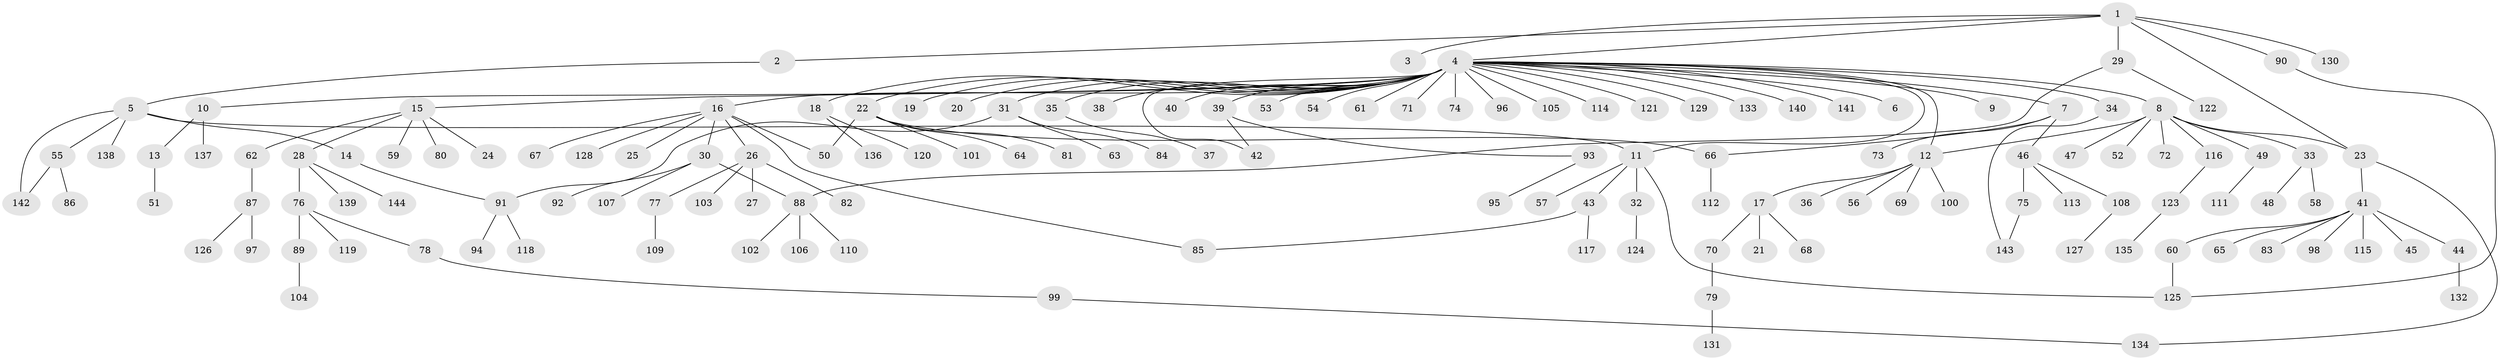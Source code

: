 // coarse degree distribution, {9: 0.017857142857142856, 2: 0.15178571428571427, 1: 0.6339285714285714, 32: 0.008928571428571428, 6: 0.026785714285714284, 5: 0.017857142857142856, 3: 0.07142857142857142, 7: 0.026785714285714284, 4: 0.044642857142857144}
// Generated by graph-tools (version 1.1) at 2025/23/03/03/25 07:23:48]
// undirected, 144 vertices, 157 edges
graph export_dot {
graph [start="1"]
  node [color=gray90,style=filled];
  1;
  2;
  3;
  4;
  5;
  6;
  7;
  8;
  9;
  10;
  11;
  12;
  13;
  14;
  15;
  16;
  17;
  18;
  19;
  20;
  21;
  22;
  23;
  24;
  25;
  26;
  27;
  28;
  29;
  30;
  31;
  32;
  33;
  34;
  35;
  36;
  37;
  38;
  39;
  40;
  41;
  42;
  43;
  44;
  45;
  46;
  47;
  48;
  49;
  50;
  51;
  52;
  53;
  54;
  55;
  56;
  57;
  58;
  59;
  60;
  61;
  62;
  63;
  64;
  65;
  66;
  67;
  68;
  69;
  70;
  71;
  72;
  73;
  74;
  75;
  76;
  77;
  78;
  79;
  80;
  81;
  82;
  83;
  84;
  85;
  86;
  87;
  88;
  89;
  90;
  91;
  92;
  93;
  94;
  95;
  96;
  97;
  98;
  99;
  100;
  101;
  102;
  103;
  104;
  105;
  106;
  107;
  108;
  109;
  110;
  111;
  112;
  113;
  114;
  115;
  116;
  117;
  118;
  119;
  120;
  121;
  122;
  123;
  124;
  125;
  126;
  127;
  128;
  129;
  130;
  131;
  132;
  133;
  134;
  135;
  136;
  137;
  138;
  139;
  140;
  141;
  142;
  143;
  144;
  1 -- 2;
  1 -- 3;
  1 -- 4;
  1 -- 23;
  1 -- 29;
  1 -- 90;
  1 -- 130;
  2 -- 5;
  4 -- 6;
  4 -- 7;
  4 -- 8;
  4 -- 9;
  4 -- 10;
  4 -- 11;
  4 -- 12;
  4 -- 15;
  4 -- 16;
  4 -- 18;
  4 -- 19;
  4 -- 20;
  4 -- 22;
  4 -- 31;
  4 -- 34;
  4 -- 35;
  4 -- 38;
  4 -- 39;
  4 -- 40;
  4 -- 42;
  4 -- 53;
  4 -- 54;
  4 -- 61;
  4 -- 71;
  4 -- 74;
  4 -- 96;
  4 -- 105;
  4 -- 114;
  4 -- 121;
  4 -- 129;
  4 -- 133;
  4 -- 140;
  4 -- 141;
  5 -- 11;
  5 -- 14;
  5 -- 55;
  5 -- 138;
  5 -- 142;
  7 -- 46;
  7 -- 66;
  7 -- 73;
  8 -- 12;
  8 -- 23;
  8 -- 33;
  8 -- 47;
  8 -- 49;
  8 -- 52;
  8 -- 72;
  8 -- 116;
  10 -- 13;
  10 -- 137;
  11 -- 32;
  11 -- 43;
  11 -- 57;
  11 -- 125;
  12 -- 17;
  12 -- 36;
  12 -- 56;
  12 -- 69;
  12 -- 100;
  13 -- 51;
  14 -- 91;
  15 -- 24;
  15 -- 28;
  15 -- 59;
  15 -- 62;
  15 -- 80;
  16 -- 25;
  16 -- 26;
  16 -- 30;
  16 -- 50;
  16 -- 67;
  16 -- 85;
  16 -- 128;
  17 -- 21;
  17 -- 68;
  17 -- 70;
  18 -- 120;
  18 -- 136;
  22 -- 50;
  22 -- 64;
  22 -- 66;
  22 -- 81;
  22 -- 101;
  23 -- 41;
  23 -- 134;
  26 -- 27;
  26 -- 77;
  26 -- 82;
  26 -- 103;
  28 -- 76;
  28 -- 139;
  28 -- 144;
  29 -- 88;
  29 -- 122;
  30 -- 88;
  30 -- 92;
  30 -- 107;
  31 -- 63;
  31 -- 84;
  31 -- 91;
  32 -- 124;
  33 -- 48;
  33 -- 58;
  34 -- 143;
  35 -- 37;
  39 -- 42;
  39 -- 93;
  41 -- 44;
  41 -- 45;
  41 -- 60;
  41 -- 65;
  41 -- 83;
  41 -- 98;
  41 -- 115;
  43 -- 85;
  43 -- 117;
  44 -- 132;
  46 -- 75;
  46 -- 108;
  46 -- 113;
  49 -- 111;
  55 -- 86;
  55 -- 142;
  60 -- 125;
  62 -- 87;
  66 -- 112;
  70 -- 79;
  75 -- 143;
  76 -- 78;
  76 -- 89;
  76 -- 119;
  77 -- 109;
  78 -- 99;
  79 -- 131;
  87 -- 97;
  87 -- 126;
  88 -- 102;
  88 -- 106;
  88 -- 110;
  89 -- 104;
  90 -- 125;
  91 -- 94;
  91 -- 118;
  93 -- 95;
  99 -- 134;
  108 -- 127;
  116 -- 123;
  123 -- 135;
}
